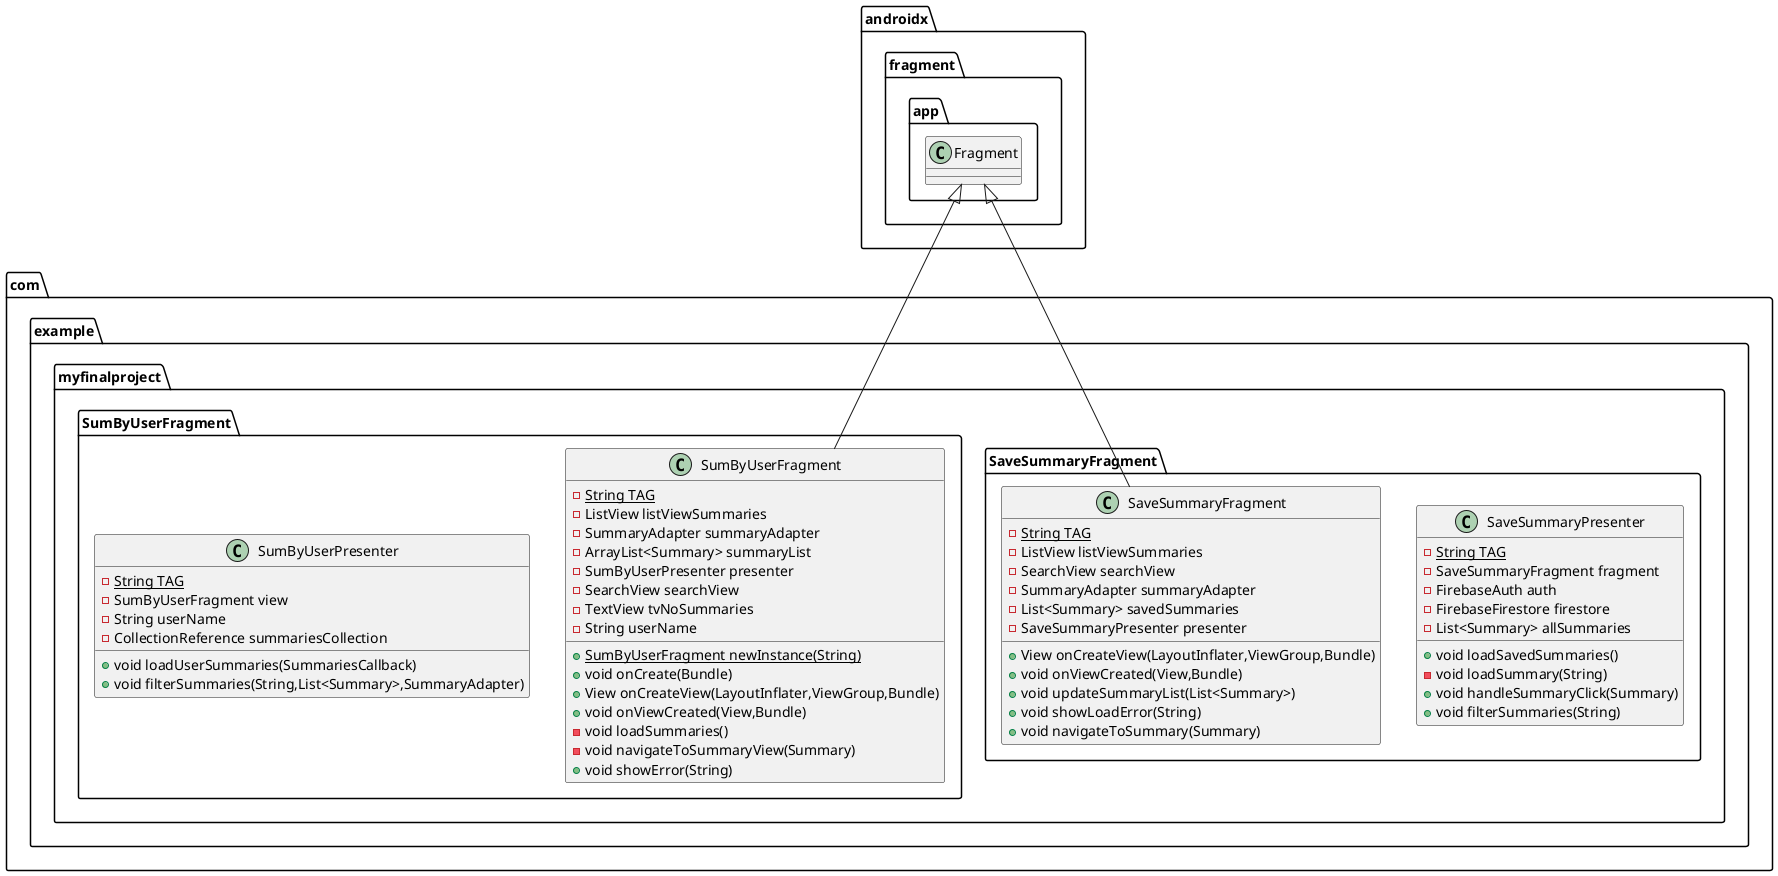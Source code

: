 @startuml
class com.example.myfinalproject.SaveSummaryFragment.SaveSummaryPresenter {
- {static} String TAG
- SaveSummaryFragment fragment
- FirebaseAuth auth
- FirebaseFirestore firestore
- List<Summary> allSummaries
+ void loadSavedSummaries()
- void loadSummary(String)
+ void handleSummaryClick(Summary)
+ void filterSummaries(String)
}


class com.example.myfinalproject.SaveSummaryFragment.SaveSummaryFragment {
- {static} String TAG
- ListView listViewSummaries
- SearchView searchView
- SummaryAdapter summaryAdapter
- List<Summary> savedSummaries
- SaveSummaryPresenter presenter
+ View onCreateView(LayoutInflater,ViewGroup,Bundle)
+ void onViewCreated(View,Bundle)
+ void updateSummaryList(List<Summary>)
+ void showLoadError(String)
+ void navigateToSummary(Summary)
}


class com.example.myfinalproject.SumByUserFragment.SumByUserFragment {
- {static} String TAG
- ListView listViewSummaries
- SummaryAdapter summaryAdapter
- ArrayList<Summary> summaryList
- SumByUserPresenter presenter
- SearchView searchView
- TextView tvNoSummaries
- String userName
+ {static} SumByUserFragment newInstance(String)
+ void onCreate(Bundle)
+ View onCreateView(LayoutInflater,ViewGroup,Bundle)
+ void onViewCreated(View,Bundle)
- void loadSummaries()
- void navigateToSummaryView(Summary)
+ void showError(String)
}


class com.example.myfinalproject.SumByUserFragment.SumByUserPresenter {
- {static} String TAG
- SumByUserFragment view
- String userName
- CollectionReference summariesCollection
+ void loadUserSummaries(SummariesCallback)
+ void filterSummaries(String,List<Summary>,SummaryAdapter)
}




androidx.fragment.app.Fragment <|-- com.example.myfinalproject.SaveSummaryFragment.SaveSummaryFragment
androidx.fragment.app.Fragment <|-- com.example.myfinalproject.SumByUserFragment.SumByUserFragment
@enduml